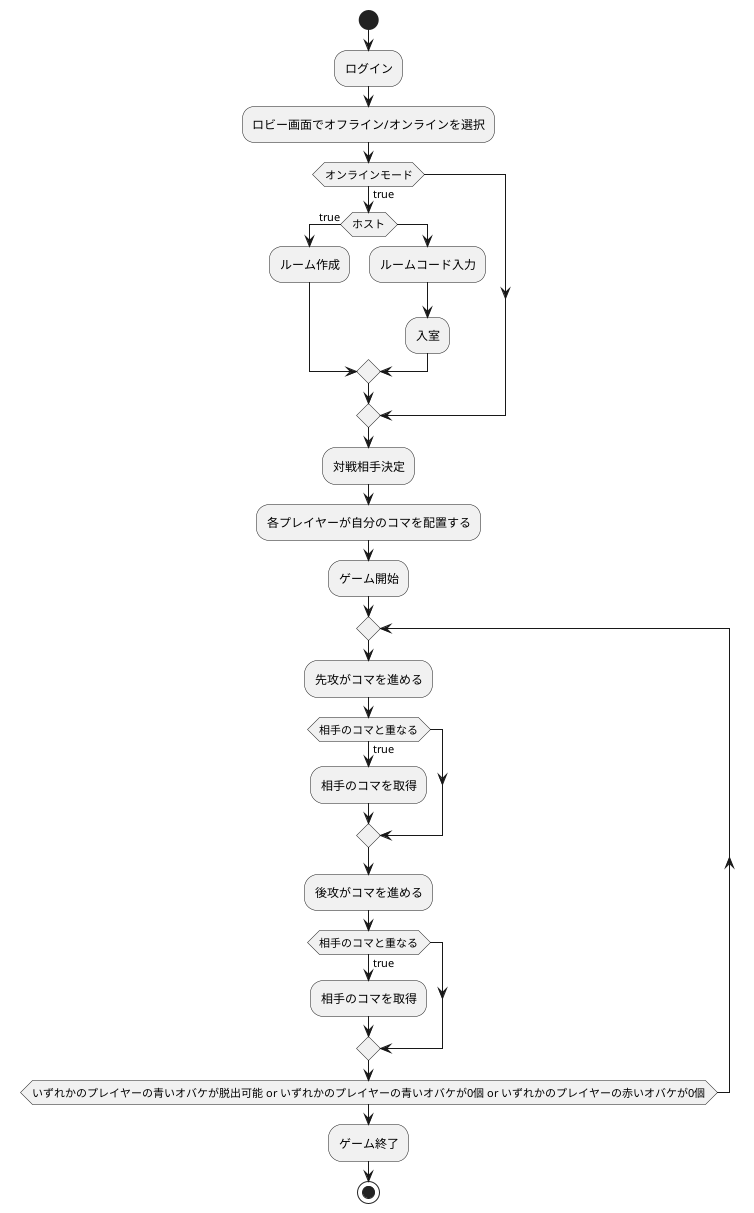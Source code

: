 @startuml ガイスター
start
:ログイン;
:ロビー画面でオフライン/オンラインを選択;
if(オンラインモード) then (true)
    if(ホスト) then (true)
    :ルーム作成;
    else 
    :ルームコード入力;
    :入室;
    endif
endif
:対戦相手決定;
:各プレイヤーが自分のコマを配置する;
:ゲーム開始;

repeat
  :先攻がコマを進める;
  if(相手のコマと重なる) then (true) 
  :相手のコマを取得;
  endif
  :後攻がコマを進める;
  if(相手のコマと重なる) then (true) 
  :相手のコマを取得;
  endif
repeat while (いずれかのプレイヤーの青いオバケが脱出可能 or いずれかのプレイヤーの青いオバケが0個 or いずれかのプレイヤーの赤いオバケが0個)
:ゲーム終了;

stop
@enduml